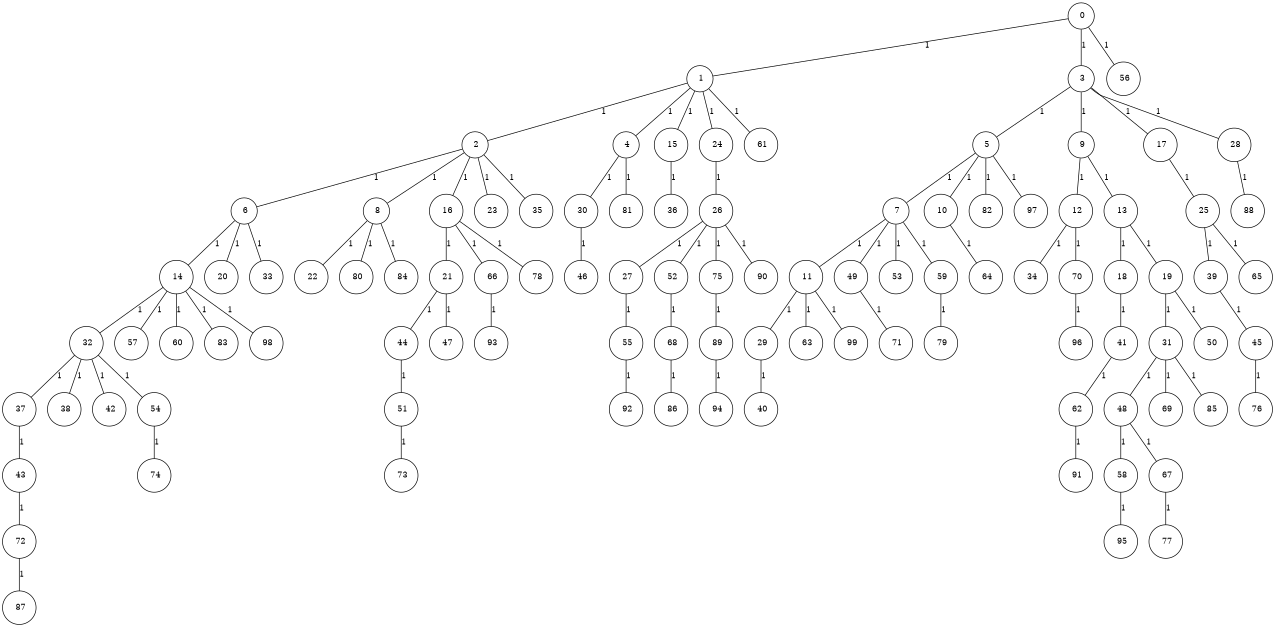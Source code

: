 graph G {
size="8.5,11;"
ratio = "expand;"
fixedsize="true;"
overlap="scale;"
node[shape=circle,width=.12,hight=.12,fontsize=12]
edge[fontsize=12]

0[label=" 0" color=black, pos="1.495257,0.029497747!"];
1[label=" 1" color=black, pos="0.41509573,1.6279771!"];
2[label=" 2" color=black, pos="2.7532898,2.6370306!"];
3[label=" 3" color=black, pos="0.072343368,1.8223408!"];
4[label=" 4" color=black, pos="1.9195524,1.8620917!"];
5[label=" 5" color=black, pos="1.9368647,2.981733!"];
6[label=" 6" color=black, pos="1.7643169,1.1986168!"];
7[label=" 7" color=black, pos="2.2445305,2.4069817!"];
8[label=" 8" color=black, pos="0.64976444,0.017874638!"];
9[label=" 9" color=black, pos="0.87043289,2.0944777!"];
10[label=" 10" color=black, pos="2.042831,2.129021!"];
11[label=" 11" color=black, pos="2.3390587,1.7462318!"];
12[label=" 12" color=black, pos="0.16147481,1.9198989!"];
13[label=" 13" color=black, pos="2.3923858,1.3544961!"];
14[label=" 14" color=black, pos="1.3647129,1.8102386!"];
15[label=" 15" color=black, pos="1.6305962,0.34903085!"];
16[label=" 16" color=black, pos="1.6536997,0.34522078!"];
17[label=" 17" color=black, pos="1.0127572,2.1478553!"];
18[label=" 18" color=black, pos="2.1712068,1.1707625!"];
19[label=" 19" color=black, pos="2.2282382,0.76887664!"];
20[label=" 20" color=black, pos="2.5253178,0.48805249!"];
21[label=" 21" color=black, pos="2.5904075,1.0744064!"];
22[label=" 22" color=black, pos="0.39566152,0.56436379!"];
23[label=" 23" color=black, pos="1.1018653,1.3066183!"];
24[label=" 24" color=black, pos="0.28030012,2.2796976!"];
25[label=" 25" color=black, pos="2.0915376,0.34864551!"];
26[label=" 26" color=black, pos="0.70442923,1.7730099!"];
27[label=" 27" color=black, pos="1.4364024,0.32238034!"];
28[label=" 28" color=black, pos="1.2306622,2.8794239!"];
29[label=" 29" color=black, pos="2.6529814,0.77619007!"];
30[label=" 30" color=black, pos="0.83847529,2.0749006!"];
31[label=" 31" color=black, pos="1.2539485,0.69590567!"];
32[label=" 32" color=black, pos="0.033358044,2.8273059!"];
33[label=" 33" color=black, pos="2.4031562,0.38764002!"];
34[label=" 34" color=black, pos="2.6953595,0.040252855!"];
35[label=" 35" color=black, pos="1.7025365,0.093482093!"];
36[label=" 36" color=black, pos="0.17306602,1.7542683!"];
37[label=" 37" color=black, pos="2.9267362,1.8746904!"];
38[label=" 38" color=black, pos="0.87101227,0.70555212!"];
39[label=" 39" color=black, pos="1.33111,2.6592094!"];
40[label=" 40" color=black, pos="0.37706111,0.48936367!"];
41[label=" 41" color=black, pos="2.6624668,2.8878028!"];
42[label=" 42" color=black, pos="2.0376536,0.48958813!"];
43[label=" 43" color=black, pos="1.2906889,2.6733888!"];
44[label=" 44" color=black, pos="2.5559762,1.2898024!"];
45[label=" 45" color=black, pos="2.9581156,2.2479239!"];
46[label=" 46" color=black, pos="2.1140838,2.9540886!"];
47[label=" 47" color=black, pos="0.35493378,2.8096618!"];
48[label=" 48" color=black, pos="2.0998133,1.5122122!"];
49[label=" 49" color=black, pos="2.1760292,1.1201064!"];
50[label=" 50" color=black, pos="1.3280707,1.953873!"];
51[label=" 51" color=black, pos="1.1927647,0.082514501!"];
52[label=" 52" color=black, pos="1.054919,2.2314533!"];
53[label=" 53" color=black, pos="2.5368096,0.84216253!"];
54[label=" 54" color=black, pos="2.4328531,2.0960872!"];
55[label=" 55" color=black, pos="2.4095492,2.5197818!"];
56[label=" 56" color=black, pos="0.20477456,1.2716426!"];
57[label=" 57" color=black, pos="1.4320091,2.5944866!"];
58[label=" 58" color=black, pos="0.001443502,1.3788394!"];
59[label=" 59" color=black, pos="0.17562148,1.9429491!"];
60[label=" 60" color=black, pos="1.8336708,2.2435752!"];
61[label=" 61" color=black, pos="0.65377949,1.0213738!"];
62[label=" 62" color=black, pos="1.8819889,0.8744195!"];
63[label=" 63" color=black, pos="0.023210044,1.8009006!"];
64[label=" 64" color=black, pos="0.4261953,0.60878837!"];
65[label=" 65" color=black, pos="0.46429228,1.6182842!"];
66[label=" 66" color=black, pos="2.7516346,0.659944!"];
67[label=" 67" color=black, pos="1.4584775,0.1577966!"];
68[label=" 68" color=black, pos="0.77729546,1.6626287!"];
69[label=" 69" color=black, pos="0.48710949,0.51770755!"];
70[label=" 70" color=black, pos="1.8014635,2.6606365!"];
71[label=" 71" color=black, pos="1.7863283,0.05265812!"];
72[label=" 72" color=black, pos="1.5340803,2.070728!"];
73[label=" 73" color=black, pos="2.8647215,0.46410841!"];
74[label=" 74" color=black, pos="2.6861358,1.5436121!"];
75[label=" 75" color=black, pos="0.72694551,1.4367617!"];
76[label=" 76" color=black, pos="1.1027805,1.9353159!"];
77[label=" 77" color=black, pos="0.78339285,0.95898837!"];
78[label=" 78" color=black, pos="0.84515049,0.40952983!"];
79[label=" 79" color=black, pos="2.0811619,1.8440024!"];
80[label=" 80" color=black, pos="0.12363445,0.61361487!"];
81[label=" 81" color=black, pos="1.6037427,1.604712!"];
82[label=" 82" color=black, pos="0.20177569,2.4344919!"];
83[label=" 83" color=black, pos="0.84973287,2.4329622!"];
84[label=" 84" color=black, pos="2.9706439,1.5424034!"];
85[label=" 85" color=black, pos="1.8213015,1.3388931!"];
86[label=" 86" color=black, pos="0.12101659,1.2979308!"];
87[label=" 87" color=black, pos="1.2106109,2.8174207!"];
88[label=" 88" color=black, pos="2.0566637,0.32260124!"];
89[label=" 89" color=black, pos="1.5087589,1.9502849!"];
90[label=" 90" color=black, pos="1.0756374,0.63925578!"];
91[label=" 91" color=black, pos="1.2560303,1.8778836!"];
92[label=" 92" color=black, pos="2.440496,0.98071099!"];
93[label=" 93" color=black, pos="0.92167877,0.92824953!"];
94[label=" 94" color=black, pos="1.068027,2.2448739!"];
95[label=" 95" color=black, pos="2.3681136,2.6128832!"];
96[label=" 96" color=black, pos="2.4933302,0.085183738!"];
97[label=" 97" color=black, pos="2.8627977,1.7126237!"];
98[label=" 98" color=black, pos="1.4202454,2.8638053!"];
99[label=" 99" color=black, pos="0.4240974,2.9029499!"];
0--1[label="1"]
0--3[label="1"]
0--56[label="1"]
1--2[label="1"]
1--4[label="1"]
1--15[label="1"]
1--24[label="1"]
1--61[label="1"]
2--6[label="1"]
2--8[label="1"]
2--16[label="1"]
2--23[label="1"]
2--35[label="1"]
3--5[label="1"]
3--9[label="1"]
3--17[label="1"]
3--28[label="1"]
4--30[label="1"]
4--81[label="1"]
5--7[label="1"]
5--10[label="1"]
5--82[label="1"]
5--97[label="1"]
6--14[label="1"]
6--20[label="1"]
6--33[label="1"]
7--11[label="1"]
7--49[label="1"]
7--53[label="1"]
7--59[label="1"]
8--22[label="1"]
8--80[label="1"]
8--84[label="1"]
9--12[label="1"]
9--13[label="1"]
10--64[label="1"]
11--29[label="1"]
11--63[label="1"]
11--99[label="1"]
12--34[label="1"]
12--70[label="1"]
13--18[label="1"]
13--19[label="1"]
14--32[label="1"]
14--57[label="1"]
14--60[label="1"]
14--83[label="1"]
14--98[label="1"]
15--36[label="1"]
16--21[label="1"]
16--66[label="1"]
16--78[label="1"]
17--25[label="1"]
18--41[label="1"]
19--31[label="1"]
19--50[label="1"]
21--44[label="1"]
21--47[label="1"]
24--26[label="1"]
25--39[label="1"]
25--65[label="1"]
26--27[label="1"]
26--52[label="1"]
26--75[label="1"]
26--90[label="1"]
27--55[label="1"]
28--88[label="1"]
29--40[label="1"]
30--46[label="1"]
31--48[label="1"]
31--69[label="1"]
31--85[label="1"]
32--37[label="1"]
32--38[label="1"]
32--42[label="1"]
32--54[label="1"]
37--43[label="1"]
39--45[label="1"]
41--62[label="1"]
43--72[label="1"]
44--51[label="1"]
45--76[label="1"]
48--58[label="1"]
48--67[label="1"]
49--71[label="1"]
51--73[label="1"]
52--68[label="1"]
54--74[label="1"]
55--92[label="1"]
58--95[label="1"]
59--79[label="1"]
62--91[label="1"]
66--93[label="1"]
67--77[label="1"]
68--86[label="1"]
70--96[label="1"]
72--87[label="1"]
75--89[label="1"]
89--94[label="1"]

}
